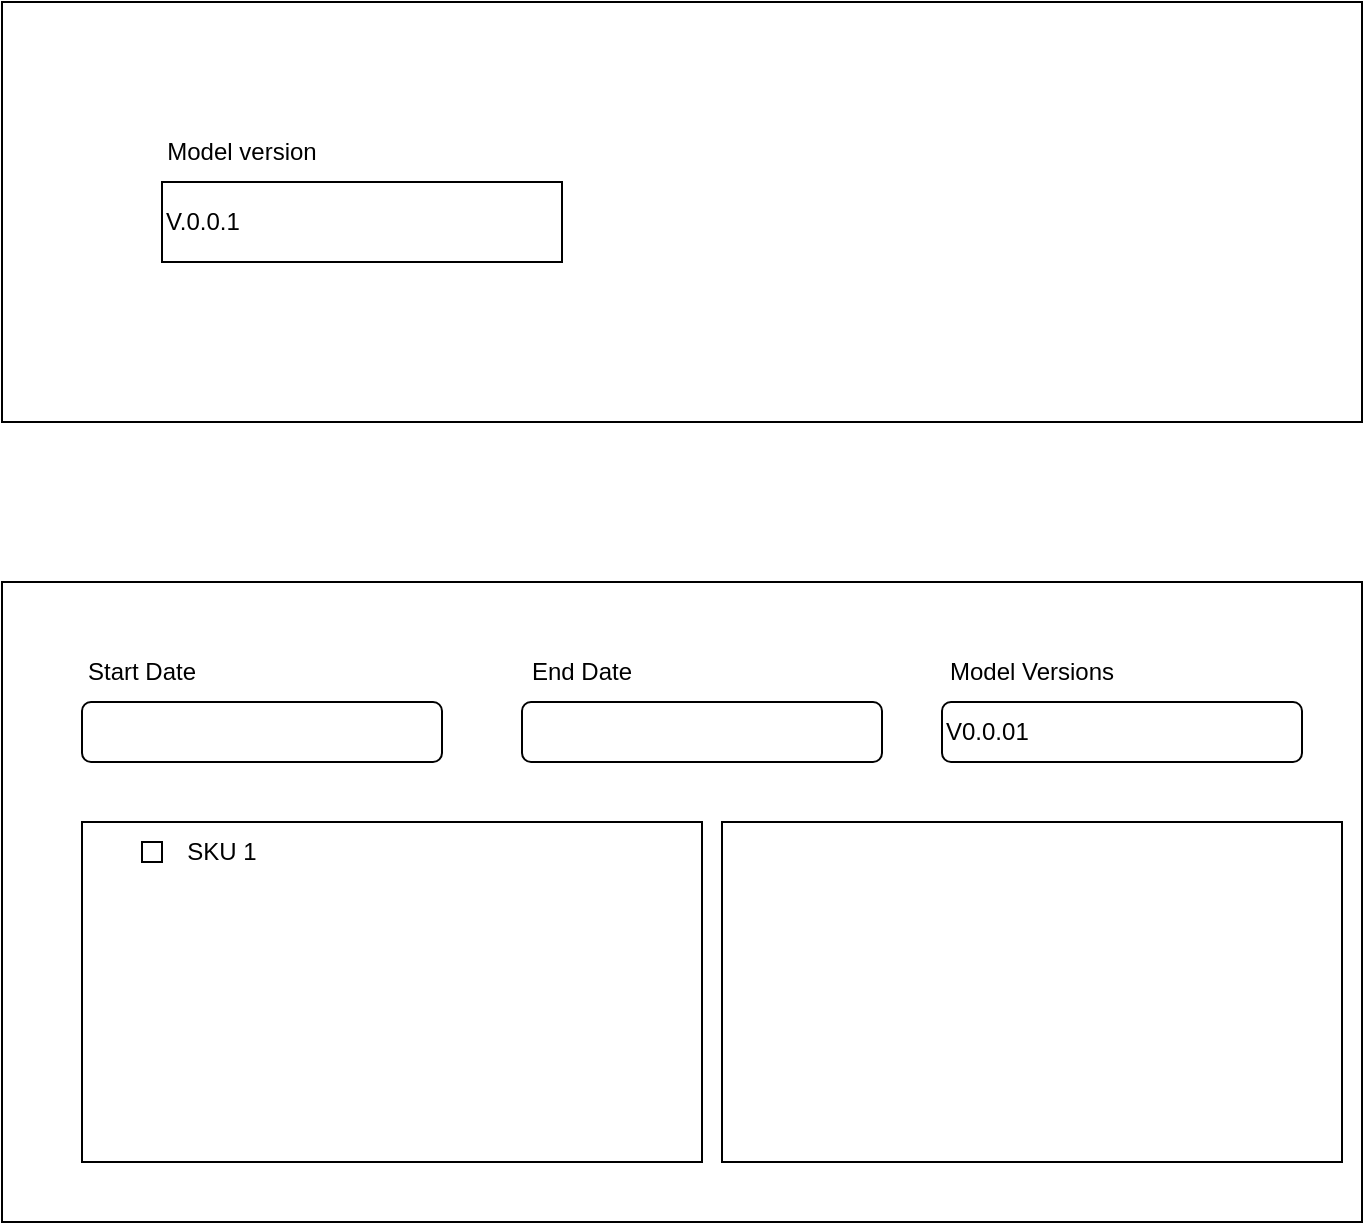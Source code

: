 <mxfile version="24.7.7">
  <diagram name="Page-1" id="1IzVBrr25njC-4ZKAC0B">
    <mxGraphModel dx="821" dy="1601" grid="1" gridSize="10" guides="1" tooltips="1" connect="1" arrows="1" fold="1" page="1" pageScale="1" pageWidth="827" pageHeight="1169" math="0" shadow="0">
      <root>
        <mxCell id="0" />
        <mxCell id="1" parent="0" />
        <mxCell id="kr7_XVT8-J2cMQ-RbJ_q-4" value="" style="rounded=0;whiteSpace=wrap;html=1;" vertex="1" parent="1">
          <mxGeometry x="90" y="280" width="680" height="320" as="geometry" />
        </mxCell>
        <mxCell id="kr7_XVT8-J2cMQ-RbJ_q-9" value="" style="rounded=0;whiteSpace=wrap;html=1;" vertex="1" parent="1">
          <mxGeometry x="130" y="400" width="310" height="170" as="geometry" />
        </mxCell>
        <mxCell id="kr7_XVT8-J2cMQ-RbJ_q-1" value="" style="rounded=0;whiteSpace=wrap;html=1;" vertex="1" parent="1">
          <mxGeometry x="90" y="-10" width="680" height="210" as="geometry" />
        </mxCell>
        <mxCell id="kr7_XVT8-J2cMQ-RbJ_q-2" value="V.0.0.1" style="rounded=0;whiteSpace=wrap;html=1;align=left;" vertex="1" parent="1">
          <mxGeometry x="170" y="80" width="200" height="40" as="geometry" />
        </mxCell>
        <mxCell id="kr7_XVT8-J2cMQ-RbJ_q-3" value="Model version" style="text;html=1;align=center;verticalAlign=middle;whiteSpace=wrap;rounded=0;" vertex="1" parent="1">
          <mxGeometry x="160" y="50" width="100" height="30" as="geometry" />
        </mxCell>
        <mxCell id="kr7_XVT8-J2cMQ-RbJ_q-5" value="" style="rounded=1;whiteSpace=wrap;html=1;" vertex="1" parent="1">
          <mxGeometry x="130" y="340" width="180" height="30" as="geometry" />
        </mxCell>
        <mxCell id="kr7_XVT8-J2cMQ-RbJ_q-6" value="Start Date" style="text;html=1;align=center;verticalAlign=middle;whiteSpace=wrap;rounded=0;" vertex="1" parent="1">
          <mxGeometry x="130" y="310" width="60" height="30" as="geometry" />
        </mxCell>
        <mxCell id="kr7_XVT8-J2cMQ-RbJ_q-7" value="" style="rounded=1;whiteSpace=wrap;html=1;" vertex="1" parent="1">
          <mxGeometry x="350" y="340" width="180" height="30" as="geometry" />
        </mxCell>
        <mxCell id="kr7_XVT8-J2cMQ-RbJ_q-8" value="End Date" style="text;html=1;align=center;verticalAlign=middle;whiteSpace=wrap;rounded=0;" vertex="1" parent="1">
          <mxGeometry x="350" y="310" width="60" height="30" as="geometry" />
        </mxCell>
        <mxCell id="kr7_XVT8-J2cMQ-RbJ_q-10" value="" style="rounded=0;whiteSpace=wrap;html=1;" vertex="1" parent="1">
          <mxGeometry x="160" y="410" width="10" height="10" as="geometry" />
        </mxCell>
        <mxCell id="kr7_XVT8-J2cMQ-RbJ_q-13" value="SKU 1" style="text;html=1;align=center;verticalAlign=middle;whiteSpace=wrap;rounded=0;" vertex="1" parent="1">
          <mxGeometry x="170" y="400" width="60" height="30" as="geometry" />
        </mxCell>
        <mxCell id="kr7_XVT8-J2cMQ-RbJ_q-14" value="" style="rounded=0;whiteSpace=wrap;html=1;" vertex="1" parent="1">
          <mxGeometry x="450" y="400" width="310" height="170" as="geometry" />
        </mxCell>
        <mxCell id="kr7_XVT8-J2cMQ-RbJ_q-15" value="V0.0.01" style="rounded=1;whiteSpace=wrap;html=1;align=left;" vertex="1" parent="1">
          <mxGeometry x="560" y="340" width="180" height="30" as="geometry" />
        </mxCell>
        <mxCell id="kr7_XVT8-J2cMQ-RbJ_q-16" value="Model Versions" style="text;html=1;align=center;verticalAlign=middle;whiteSpace=wrap;rounded=0;" vertex="1" parent="1">
          <mxGeometry x="545" y="310" width="120" height="30" as="geometry" />
        </mxCell>
      </root>
    </mxGraphModel>
  </diagram>
</mxfile>
